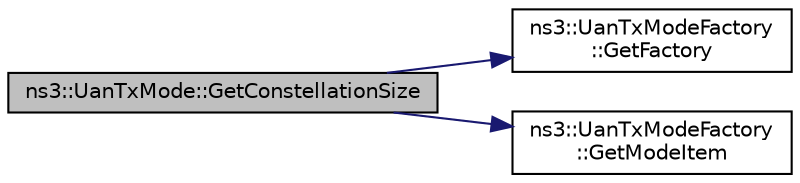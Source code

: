 digraph "ns3::UanTxMode::GetConstellationSize"
{
 // LATEX_PDF_SIZE
  edge [fontname="Helvetica",fontsize="10",labelfontname="Helvetica",labelfontsize="10"];
  node [fontname="Helvetica",fontsize="10",shape=record];
  rankdir="LR";
  Node1 [label="ns3::UanTxMode::GetConstellationSize",height=0.2,width=0.4,color="black", fillcolor="grey75", style="filled", fontcolor="black",tooltip="Get the number of constellation points in the modulation scheme."];
  Node1 -> Node2 [color="midnightblue",fontsize="10",style="solid",fontname="Helvetica"];
  Node2 [label="ns3::UanTxModeFactory\l::GetFactory",height=0.2,width=0.4,color="black", fillcolor="white", style="filled",URL="$classns3_1_1_uan_tx_mode_factory.html#aaabdc7689817c8be0532933bbc4ed95a",tooltip="Construct and get the static global factory instance."];
  Node1 -> Node3 [color="midnightblue",fontsize="10",style="solid",fontname="Helvetica"];
  Node3 [label="ns3::UanTxModeFactory\l::GetModeItem",height=0.2,width=0.4,color="black", fillcolor="white", style="filled",URL="$classns3_1_1_uan_tx_mode_factory.html#afb272ecca21469db956cb5d1473472b6",tooltip="Get a mode by id."];
}
